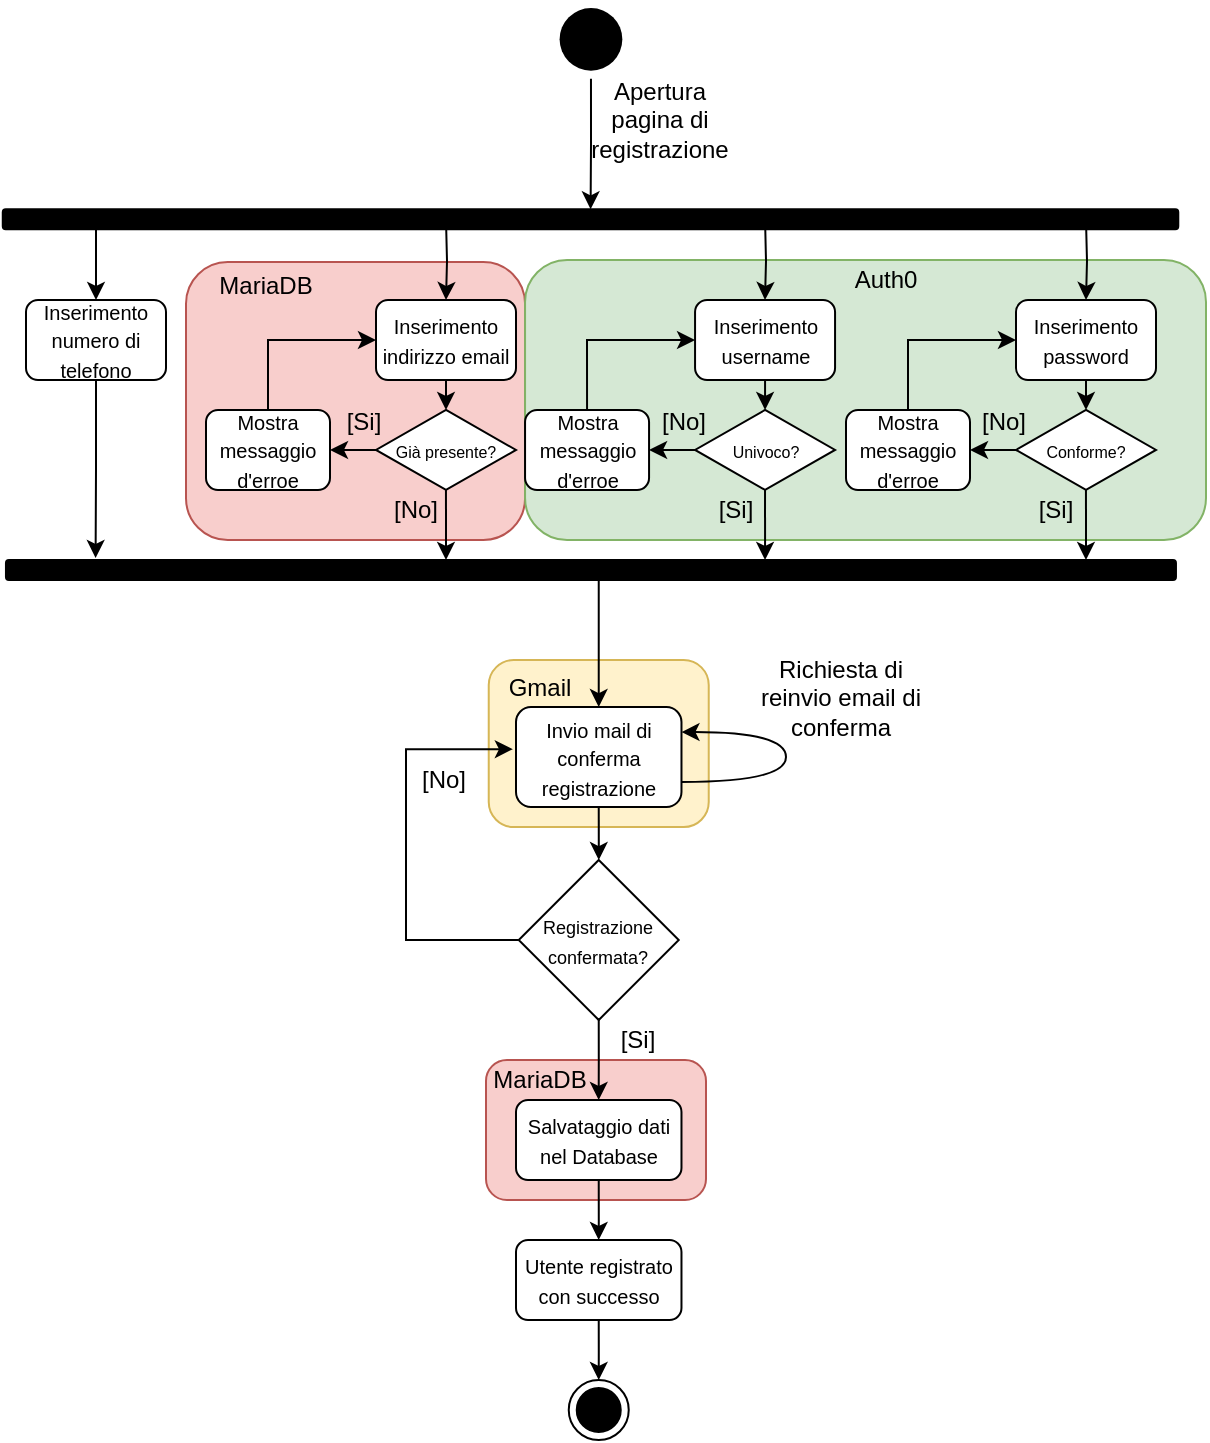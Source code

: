 <mxfile version="14.6.13" type="device"><diagram name="Pagina-1" id="lVRO8FN0cl4bYZhDUq4U"><mxGraphModel dx="4412" dy="1499" grid="1" gridSize="10" guides="1" tooltips="1" connect="1" arrows="1" fold="1" page="1" pageScale="1" pageWidth="1169" pageHeight="827" math="0" shadow="0"><root><mxCell id="0"/><mxCell id="1" parent="0"/><mxCell id="7NPSc6TjATXPlhi5ddJv-1" value="" style="rounded=1;whiteSpace=wrap;html=1;fillColor=#f8cecc;strokeColor=#b85450;" vertex="1" parent="1"><mxGeometry x="-2370" y="-619.02" width="169.53" height="139.02" as="geometry"/></mxCell><mxCell id="U5HEff4ooBVx23jfybkU-59" value="" style="rounded=1;whiteSpace=wrap;html=1;fillColor=#fff2cc;strokeColor=#d6b656;" parent="1" vertex="1"><mxGeometry x="-2218.63" y="-420" width="110" height="83.52" as="geometry"/></mxCell><mxCell id="U5HEff4ooBVx23jfybkU-57" value="" style="rounded=1;whiteSpace=wrap;html=1;fillColor=#f8cecc;strokeColor=#b85450;" parent="1" vertex="1"><mxGeometry x="-2220" y="-220" width="110" height="70" as="geometry"/></mxCell><mxCell id="U5HEff4ooBVx23jfybkU-42" value="" style="rounded=1;whiteSpace=wrap;html=1;fillColor=#d5e8d4;strokeColor=#82b366;" parent="1" vertex="1"><mxGeometry x="-2200.47" y="-620" width="340.47" height="140" as="geometry"/></mxCell><mxCell id="U5HEff4ooBVx23jfybkU-1" style="edgeStyle=orthogonalEdgeStyle;rounded=0;orthogonalLoop=1;jettySize=auto;html=1;exitX=0.5;exitY=1;exitDx=0;exitDy=0;" parent="1" source="TLCKmyuNRsxS-P79uv00-25" target="TLCKmyuNRsxS-P79uv00-31" edge="1"><mxGeometry relative="1" as="geometry"><mxPoint x="-2210" y="-730" as="targetPoint"/></mxGeometry></mxCell><mxCell id="TLCKmyuNRsxS-P79uv00-25" value="" style="ellipse;html=1;shape=endState;fillColor=#000000;strokeColor=none;" parent="1" vertex="1"><mxGeometry x="-2187.2" y="-750" width="39.37" height="39.37" as="geometry"/></mxCell><mxCell id="TLCKmyuNRsxS-P79uv00-31" value="" style="html=1;points=[];perimeter=orthogonalPerimeter;fillColor=#000000;rounded=1;rotation=90;" parent="1" vertex="1"><mxGeometry x="-2172.74" y="-934.24" width="10" height="587.76" as="geometry"/></mxCell><mxCell id="U5HEff4ooBVx23jfybkU-11" style="edgeStyle=orthogonalEdgeStyle;rounded=0;orthogonalLoop=1;jettySize=auto;html=1;exitX=0.5;exitY=1;exitDx=0;exitDy=0;entryX=0.5;entryY=0;entryDx=0;entryDy=0;" parent="1" source="TLCKmyuNRsxS-P79uv00-116" target="U5HEff4ooBVx23jfybkU-9" edge="1"><mxGeometry relative="1" as="geometry"/></mxCell><mxCell id="TLCKmyuNRsxS-P79uv00-116" value="&lt;span style=&quot;font-size: 10px&quot;&gt;Inserimento indirizzo email&lt;br&gt;&lt;/span&gt;" style="rounded=1;whiteSpace=wrap;html=1;fillColor=#FFFFFF;" parent="1" vertex="1"><mxGeometry x="-2275" y="-600" width="70" height="40" as="geometry"/></mxCell><mxCell id="TLCKmyuNRsxS-P79uv00-122" value="" style="html=1;points=[];perimeter=orthogonalPerimeter;fillColor=#000000;rounded=1;rotation=90;" parent="1" vertex="1"><mxGeometry x="-2172.52" y="-757.5" width="10" height="585" as="geometry"/></mxCell><mxCell id="U5HEff4ooBVx23jfybkU-2" value="Apertura pagina di registrazione" style="text;html=1;strokeColor=none;fillColor=none;align=center;verticalAlign=middle;whiteSpace=wrap;rounded=0;" parent="1" vertex="1"><mxGeometry x="-2172.52" y="-700" width="80" height="20" as="geometry"/></mxCell><mxCell id="U5HEff4ooBVx23jfybkU-3" value="&lt;span style=&quot;font-size: 10px&quot;&gt;Inserimento numero di telefono&lt;br&gt;&lt;/span&gt;" style="rounded=1;whiteSpace=wrap;html=1;fillColor=#FFFFFF;" parent="1" vertex="1"><mxGeometry x="-2450" y="-600" width="70" height="40" as="geometry"/></mxCell><mxCell id="U5HEff4ooBVx23jfybkU-8" value="" style="endArrow=classic;html=1;edgeStyle=orthogonalEdgeStyle;rounded=0;" parent="1" target="TLCKmyuNRsxS-P79uv00-116" edge="1"><mxGeometry width="50" height="50" relative="1" as="geometry"><mxPoint x="-2240" y="-640" as="sourcePoint"/><mxPoint x="-2240.02" y="-710" as="targetPoint"/></mxGeometry></mxCell><mxCell id="U5HEff4ooBVx23jfybkU-18" style="edgeStyle=orthogonalEdgeStyle;rounded=0;orthogonalLoop=1;jettySize=auto;html=1;exitX=0;exitY=0.5;exitDx=0;exitDy=0;entryX=1;entryY=0.5;entryDx=0;entryDy=0;" parent="1" source="U5HEff4ooBVx23jfybkU-9" target="U5HEff4ooBVx23jfybkU-16" edge="1"><mxGeometry relative="1" as="geometry"/></mxCell><mxCell id="U5HEff4ooBVx23jfybkU-9" value="&lt;font style=&quot;font-size: 8px&quot;&gt;Già presente?&lt;/font&gt;" style="rhombus;whiteSpace=wrap;html=1;" parent="1" vertex="1"><mxGeometry x="-2275" y="-545.02" width="70" height="40" as="geometry"/></mxCell><mxCell id="U5HEff4ooBVx23jfybkU-13" value="" style="endArrow=classic;html=1;edgeStyle=orthogonalEdgeStyle;rounded=0;" parent="1" edge="1"><mxGeometry width="50" height="50" relative="1" as="geometry"><mxPoint x="-2240.02" y="-505.02" as="sourcePoint"/><mxPoint x="-2240" y="-470" as="targetPoint"/></mxGeometry></mxCell><mxCell id="U5HEff4ooBVx23jfybkU-14" value="[No]" style="text;html=1;strokeColor=none;fillColor=none;align=center;verticalAlign=middle;whiteSpace=wrap;rounded=0;" parent="1" vertex="1"><mxGeometry x="-2275" y="-505.02" width="40" height="20" as="geometry"/></mxCell><mxCell id="U5HEff4ooBVx23jfybkU-17" style="edgeStyle=orthogonalEdgeStyle;rounded=0;orthogonalLoop=1;jettySize=auto;html=1;exitX=0.5;exitY=0;exitDx=0;exitDy=0;entryX=0;entryY=0.5;entryDx=0;entryDy=0;" parent="1" source="U5HEff4ooBVx23jfybkU-16" target="TLCKmyuNRsxS-P79uv00-116" edge="1"><mxGeometry relative="1" as="geometry"/></mxCell><mxCell id="U5HEff4ooBVx23jfybkU-16" value="&lt;span style=&quot;font-size: 10px&quot;&gt;Mostra messaggio d'erroe&lt;br&gt;&lt;/span&gt;" style="rounded=1;whiteSpace=wrap;html=1;fillColor=#FFFFFF;" parent="1" vertex="1"><mxGeometry x="-2360" y="-545.02" width="62" height="40" as="geometry"/></mxCell><mxCell id="U5HEff4ooBVx23jfybkU-19" value="[Si]" style="text;html=1;strokeColor=none;fillColor=none;align=center;verticalAlign=middle;whiteSpace=wrap;rounded=0;" parent="1" vertex="1"><mxGeometry x="-2301" y="-549.02" width="40" height="20" as="geometry"/></mxCell><mxCell id="U5HEff4ooBVx23jfybkU-20" value="" style="endArrow=classic;html=1;edgeStyle=orthogonalEdgeStyle;rounded=0;" parent="1" source="TLCKmyuNRsxS-P79uv00-31" target="U5HEff4ooBVx23jfybkU-3" edge="1"><mxGeometry width="50" height="50" relative="1" as="geometry"><mxPoint x="-2430" y="-500" as="sourcePoint"/><mxPoint x="-2380" y="-550" as="targetPoint"/><Array as="points"><mxPoint x="-2415" y="-620"/><mxPoint x="-2415" y="-620"/></Array></mxGeometry></mxCell><mxCell id="U5HEff4ooBVx23jfybkU-21" value="" style="endArrow=classic;html=1;edgeStyle=orthogonalEdgeStyle;rounded=0;exitX=0.5;exitY=1;exitDx=0;exitDy=0;" parent="1" source="U5HEff4ooBVx23jfybkU-3" edge="1"><mxGeometry width="50" height="50" relative="1" as="geometry"><mxPoint x="-2415.2" y="-515.02" as="sourcePoint"/><mxPoint x="-2415.2" y="-471.02" as="targetPoint"/><Array as="points"/></mxGeometry></mxCell><mxCell id="U5HEff4ooBVx23jfybkU-22" style="edgeStyle=orthogonalEdgeStyle;rounded=0;orthogonalLoop=1;jettySize=auto;html=1;exitX=0.5;exitY=1;exitDx=0;exitDy=0;entryX=0.5;entryY=0;entryDx=0;entryDy=0;" parent="1" source="U5HEff4ooBVx23jfybkU-23" target="U5HEff4ooBVx23jfybkU-26" edge="1"><mxGeometry relative="1" as="geometry"/></mxCell><mxCell id="U5HEff4ooBVx23jfybkU-23" value="&lt;span style=&quot;font-size: 10px&quot;&gt;Inserimento username&lt;br&gt;&lt;/span&gt;" style="rounded=1;whiteSpace=wrap;html=1;fillColor=#FFFFFF;" parent="1" vertex="1"><mxGeometry x="-2115.47" y="-600" width="70" height="40" as="geometry"/></mxCell><mxCell id="U5HEff4ooBVx23jfybkU-24" value="" style="endArrow=classic;html=1;edgeStyle=orthogonalEdgeStyle;rounded=0;" parent="1" target="U5HEff4ooBVx23jfybkU-23" edge="1"><mxGeometry width="50" height="50" relative="1" as="geometry"><mxPoint x="-2080.47" y="-640" as="sourcePoint"/><mxPoint x="-2080.49" y="-710" as="targetPoint"/></mxGeometry></mxCell><mxCell id="U5HEff4ooBVx23jfybkU-25" style="edgeStyle=orthogonalEdgeStyle;rounded=0;orthogonalLoop=1;jettySize=auto;html=1;exitX=0;exitY=0.5;exitDx=0;exitDy=0;entryX=1;entryY=0.5;entryDx=0;entryDy=0;" parent="1" source="U5HEff4ooBVx23jfybkU-26" target="U5HEff4ooBVx23jfybkU-30" edge="1"><mxGeometry relative="1" as="geometry"/></mxCell><mxCell id="U5HEff4ooBVx23jfybkU-26" value="&lt;font style=&quot;font-size: 8px&quot;&gt;Univoco?&lt;/font&gt;" style="rhombus;whiteSpace=wrap;html=1;" parent="1" vertex="1"><mxGeometry x="-2115.47" y="-545.02" width="70" height="40" as="geometry"/></mxCell><mxCell id="U5HEff4ooBVx23jfybkU-27" value="" style="endArrow=classic;html=1;edgeStyle=orthogonalEdgeStyle;rounded=0;" parent="1" edge="1"><mxGeometry width="50" height="50" relative="1" as="geometry"><mxPoint x="-2080.49" y="-505.02" as="sourcePoint"/><mxPoint x="-2080.47" y="-470" as="targetPoint"/></mxGeometry></mxCell><mxCell id="U5HEff4ooBVx23jfybkU-28" value="[Si]" style="text;html=1;strokeColor=none;fillColor=none;align=center;verticalAlign=middle;whiteSpace=wrap;rounded=0;" parent="1" vertex="1"><mxGeometry x="-2115.47" y="-505.02" width="40" height="20" as="geometry"/></mxCell><mxCell id="U5HEff4ooBVx23jfybkU-29" style="edgeStyle=orthogonalEdgeStyle;rounded=0;orthogonalLoop=1;jettySize=auto;html=1;exitX=0.5;exitY=0;exitDx=0;exitDy=0;entryX=0;entryY=0.5;entryDx=0;entryDy=0;" parent="1" source="U5HEff4ooBVx23jfybkU-30" target="U5HEff4ooBVx23jfybkU-23" edge="1"><mxGeometry relative="1" as="geometry"/></mxCell><mxCell id="U5HEff4ooBVx23jfybkU-30" value="&lt;span style=&quot;font-size: 10px&quot;&gt;Mostra messaggio d'erroe&lt;br&gt;&lt;/span&gt;" style="rounded=1;whiteSpace=wrap;html=1;fillColor=#FFFFFF;" parent="1" vertex="1"><mxGeometry x="-2200.47" y="-545.02" width="62" height="40" as="geometry"/></mxCell><mxCell id="U5HEff4ooBVx23jfybkU-31" value="[No]" style="text;html=1;strokeColor=none;fillColor=none;align=center;verticalAlign=middle;whiteSpace=wrap;rounded=0;" parent="1" vertex="1"><mxGeometry x="-2141.47" y="-549.02" width="40" height="20" as="geometry"/></mxCell><mxCell id="U5HEff4ooBVx23jfybkU-32" style="edgeStyle=orthogonalEdgeStyle;rounded=0;orthogonalLoop=1;jettySize=auto;html=1;exitX=0.5;exitY=1;exitDx=0;exitDy=0;entryX=0.5;entryY=0;entryDx=0;entryDy=0;" parent="1" source="U5HEff4ooBVx23jfybkU-33" target="U5HEff4ooBVx23jfybkU-36" edge="1"><mxGeometry relative="1" as="geometry"/></mxCell><mxCell id="U5HEff4ooBVx23jfybkU-33" value="&lt;span style=&quot;font-size: 10px&quot;&gt;Inserimento&lt;br&gt;password&lt;br&gt;&lt;/span&gt;" style="rounded=1;whiteSpace=wrap;html=1;fillColor=#FFFFFF;" parent="1" vertex="1"><mxGeometry x="-1955.0" y="-600" width="70" height="40" as="geometry"/></mxCell><mxCell id="U5HEff4ooBVx23jfybkU-34" value="" style="endArrow=classic;html=1;edgeStyle=orthogonalEdgeStyle;rounded=0;" parent="1" target="U5HEff4ooBVx23jfybkU-33" edge="1"><mxGeometry width="50" height="50" relative="1" as="geometry"><mxPoint x="-1920.0" y="-640" as="sourcePoint"/><mxPoint x="-1920.02" y="-710" as="targetPoint"/></mxGeometry></mxCell><mxCell id="U5HEff4ooBVx23jfybkU-35" style="edgeStyle=orthogonalEdgeStyle;rounded=0;orthogonalLoop=1;jettySize=auto;html=1;exitX=0;exitY=0.5;exitDx=0;exitDy=0;entryX=1;entryY=0.5;entryDx=0;entryDy=0;" parent="1" source="U5HEff4ooBVx23jfybkU-36" target="U5HEff4ooBVx23jfybkU-40" edge="1"><mxGeometry relative="1" as="geometry"/></mxCell><mxCell id="U5HEff4ooBVx23jfybkU-36" value="&lt;font style=&quot;font-size: 8px&quot;&gt;Conforme?&lt;/font&gt;" style="rhombus;whiteSpace=wrap;html=1;" parent="1" vertex="1"><mxGeometry x="-1955.0" y="-545.02" width="70" height="40" as="geometry"/></mxCell><mxCell id="U5HEff4ooBVx23jfybkU-37" value="" style="endArrow=classic;html=1;edgeStyle=orthogonalEdgeStyle;rounded=0;" parent="1" edge="1"><mxGeometry width="50" height="50" relative="1" as="geometry"><mxPoint x="-1920.02" y="-505.02" as="sourcePoint"/><mxPoint x="-1920.0" y="-470" as="targetPoint"/></mxGeometry></mxCell><mxCell id="U5HEff4ooBVx23jfybkU-38" value="[Si]" style="text;html=1;strokeColor=none;fillColor=none;align=center;verticalAlign=middle;whiteSpace=wrap;rounded=0;" parent="1" vertex="1"><mxGeometry x="-1955.0" y="-505.02" width="40" height="20" as="geometry"/></mxCell><mxCell id="U5HEff4ooBVx23jfybkU-39" style="edgeStyle=orthogonalEdgeStyle;rounded=0;orthogonalLoop=1;jettySize=auto;html=1;exitX=0.5;exitY=0;exitDx=0;exitDy=0;entryX=0;entryY=0.5;entryDx=0;entryDy=0;" parent="1" source="U5HEff4ooBVx23jfybkU-40" target="U5HEff4ooBVx23jfybkU-33" edge="1"><mxGeometry relative="1" as="geometry"/></mxCell><mxCell id="U5HEff4ooBVx23jfybkU-40" value="&lt;span style=&quot;font-size: 10px&quot;&gt;Mostra messaggio d'erroe&lt;br&gt;&lt;/span&gt;" style="rounded=1;whiteSpace=wrap;html=1;fillColor=#FFFFFF;" parent="1" vertex="1"><mxGeometry x="-2040.0" y="-545.02" width="62" height="40" as="geometry"/></mxCell><mxCell id="U5HEff4ooBVx23jfybkU-41" value="[No]" style="text;html=1;strokeColor=none;fillColor=none;align=center;verticalAlign=middle;whiteSpace=wrap;rounded=0;" parent="1" vertex="1"><mxGeometry x="-1981.0" y="-549.02" width="40" height="20" as="geometry"/></mxCell><mxCell id="U5HEff4ooBVx23jfybkU-43" value="Auth0" style="text;html=1;strokeColor=none;fillColor=none;align=center;verticalAlign=middle;whiteSpace=wrap;rounded=0;" parent="1" vertex="1"><mxGeometry x="-2040" y="-620" width="40" height="20" as="geometry"/></mxCell><mxCell id="U5HEff4ooBVx23jfybkU-49" style="edgeStyle=orthogonalEdgeStyle;rounded=0;orthogonalLoop=1;jettySize=auto;html=1;exitX=0.5;exitY=1;exitDx=0;exitDy=0;" parent="1" source="U5HEff4ooBVx23jfybkU-45" target="U5HEff4ooBVx23jfybkU-47" edge="1"><mxGeometry relative="1" as="geometry"/></mxCell><mxCell id="U5HEff4ooBVx23jfybkU-45" value="&lt;span style=&quot;font-size: 10px&quot;&gt;Invio mail di conferma registrazione&lt;br&gt;&lt;/span&gt;" style="rounded=1;whiteSpace=wrap;html=1;fillColor=#FFFFFF;" parent="1" vertex="1"><mxGeometry x="-2205" y="-396.48" width="82.74" height="50" as="geometry"/></mxCell><mxCell id="U5HEff4ooBVx23jfybkU-46" value="" style="endArrow=classic;html=1;entryX=0.5;entryY=0;entryDx=0;entryDy=0;" parent="1" source="TLCKmyuNRsxS-P79uv00-122" target="U5HEff4ooBVx23jfybkU-45" edge="1"><mxGeometry width="50" height="50" relative="1" as="geometry"><mxPoint x="-2235" y="-390" as="sourcePoint"/><mxPoint x="-2185" y="-440" as="targetPoint"/></mxGeometry></mxCell><mxCell id="U5HEff4ooBVx23jfybkU-52" style="edgeStyle=orthogonalEdgeStyle;rounded=0;orthogonalLoop=1;jettySize=auto;html=1;exitX=0.5;exitY=1;exitDx=0;exitDy=0;" parent="1" source="U5HEff4ooBVx23jfybkU-47" target="U5HEff4ooBVx23jfybkU-51" edge="1"><mxGeometry relative="1" as="geometry"/></mxCell><mxCell id="U5HEff4ooBVx23jfybkU-63" style="rounded=0;orthogonalLoop=1;jettySize=auto;html=1;exitX=0;exitY=0.5;exitDx=0;exitDy=0;entryX=-0.019;entryY=0.421;entryDx=0;entryDy=0;entryPerimeter=0;edgeStyle=orthogonalEdgeStyle;" parent="1" source="U5HEff4ooBVx23jfybkU-47" target="U5HEff4ooBVx23jfybkU-45" edge="1"><mxGeometry relative="1" as="geometry"><Array as="points"><mxPoint x="-2260" y="-280"/><mxPoint x="-2260" y="-375"/></Array></mxGeometry></mxCell><mxCell id="U5HEff4ooBVx23jfybkU-47" value="&lt;font style=&quot;font-size: 9px&quot;&gt;Registrazione&lt;br&gt;confermata?&lt;/font&gt;" style="rhombus;whiteSpace=wrap;html=1;" parent="1" vertex="1"><mxGeometry x="-2203.63" y="-320" width="80" height="80" as="geometry"/></mxCell><mxCell id="U5HEff4ooBVx23jfybkU-56" style="edgeStyle=orthogonalEdgeStyle;rounded=0;orthogonalLoop=1;jettySize=auto;html=1;exitX=0.5;exitY=1;exitDx=0;exitDy=0;" parent="1" source="U5HEff4ooBVx23jfybkU-51" target="U5HEff4ooBVx23jfybkU-53" edge="1"><mxGeometry relative="1" as="geometry"/></mxCell><mxCell id="U5HEff4ooBVx23jfybkU-51" value="&lt;span style=&quot;font-size: 10px&quot;&gt;Salvataggio dati nel Database&lt;br&gt;&lt;/span&gt;" style="rounded=1;whiteSpace=wrap;html=1;fillColor=#FFFFFF;" parent="1" vertex="1"><mxGeometry x="-2205" y="-200" width="82.74" height="40" as="geometry"/></mxCell><mxCell id="U5HEff4ooBVx23jfybkU-55" style="edgeStyle=orthogonalEdgeStyle;rounded=0;orthogonalLoop=1;jettySize=auto;html=1;exitX=0.5;exitY=1;exitDx=0;exitDy=0;" parent="1" source="U5HEff4ooBVx23jfybkU-53" target="U5HEff4ooBVx23jfybkU-54" edge="1"><mxGeometry relative="1" as="geometry"/></mxCell><mxCell id="U5HEff4ooBVx23jfybkU-53" value="&lt;span style=&quot;font-size: 10px&quot;&gt;Utente registrato con successo&lt;br&gt;&lt;/span&gt;" style="rounded=1;whiteSpace=wrap;html=1;fillColor=#FFFFFF;" parent="1" vertex="1"><mxGeometry x="-2205" y="-130" width="82.74" height="40" as="geometry"/></mxCell><mxCell id="U5HEff4ooBVx23jfybkU-54" value="" style="ellipse;html=1;shape=endState;fillColor=#000000;" parent="1" vertex="1"><mxGeometry x="-2178.63" y="-60" width="30" height="30" as="geometry"/></mxCell><mxCell id="U5HEff4ooBVx23jfybkU-58" value="MariaDB" style="text;html=1;strokeColor=none;fillColor=none;align=center;verticalAlign=middle;whiteSpace=wrap;rounded=0;" parent="1" vertex="1"><mxGeometry x="-2212.74" y="-220" width="40" height="20" as="geometry"/></mxCell><mxCell id="U5HEff4ooBVx23jfybkU-60" value="Gmail" style="text;html=1;strokeColor=none;fillColor=none;align=center;verticalAlign=middle;whiteSpace=wrap;rounded=0;" parent="1" vertex="1"><mxGeometry x="-2212.74" y="-416.48" width="40" height="20" as="geometry"/></mxCell><mxCell id="U5HEff4ooBVx23jfybkU-61" style="edgeStyle=orthogonalEdgeStyle;rounded=0;orthogonalLoop=1;jettySize=auto;html=1;exitX=1;exitY=0.75;exitDx=0;exitDy=0;entryX=1;entryY=0.25;entryDx=0;entryDy=0;curved=1;" parent="1" source="U5HEff4ooBVx23jfybkU-45" target="U5HEff4ooBVx23jfybkU-45" edge="1"><mxGeometry relative="1" as="geometry"><Array as="points"><mxPoint x="-2070" y="-359"/><mxPoint x="-2070" y="-384"/></Array></mxGeometry></mxCell><mxCell id="U5HEff4ooBVx23jfybkU-62" value="Richiesta di reinvio email di conferma" style="text;html=1;strokeColor=none;fillColor=none;align=center;verticalAlign=middle;whiteSpace=wrap;rounded=0;" parent="1" vertex="1"><mxGeometry x="-2085.47" y="-413" width="85.47" height="23" as="geometry"/></mxCell><mxCell id="U5HEff4ooBVx23jfybkU-64" value="[Si]" style="text;html=1;strokeColor=none;fillColor=none;align=center;verticalAlign=middle;whiteSpace=wrap;rounded=0;" parent="1" vertex="1"><mxGeometry x="-2163.63" y="-240.0" width="40" height="20" as="geometry"/></mxCell><mxCell id="U5HEff4ooBVx23jfybkU-65" value="[No]" style="text;html=1;strokeColor=none;fillColor=none;align=center;verticalAlign=middle;whiteSpace=wrap;rounded=0;" parent="1" vertex="1"><mxGeometry x="-2261" y="-370" width="40" height="20" as="geometry"/></mxCell><mxCell id="7NPSc6TjATXPlhi5ddJv-2" value="MariaDB" style="text;html=1;strokeColor=none;fillColor=none;align=center;verticalAlign=middle;whiteSpace=wrap;rounded=0;" vertex="1" parent="1"><mxGeometry x="-2350" y="-617.02" width="40" height="20" as="geometry"/></mxCell></root></mxGraphModel></diagram></mxfile>